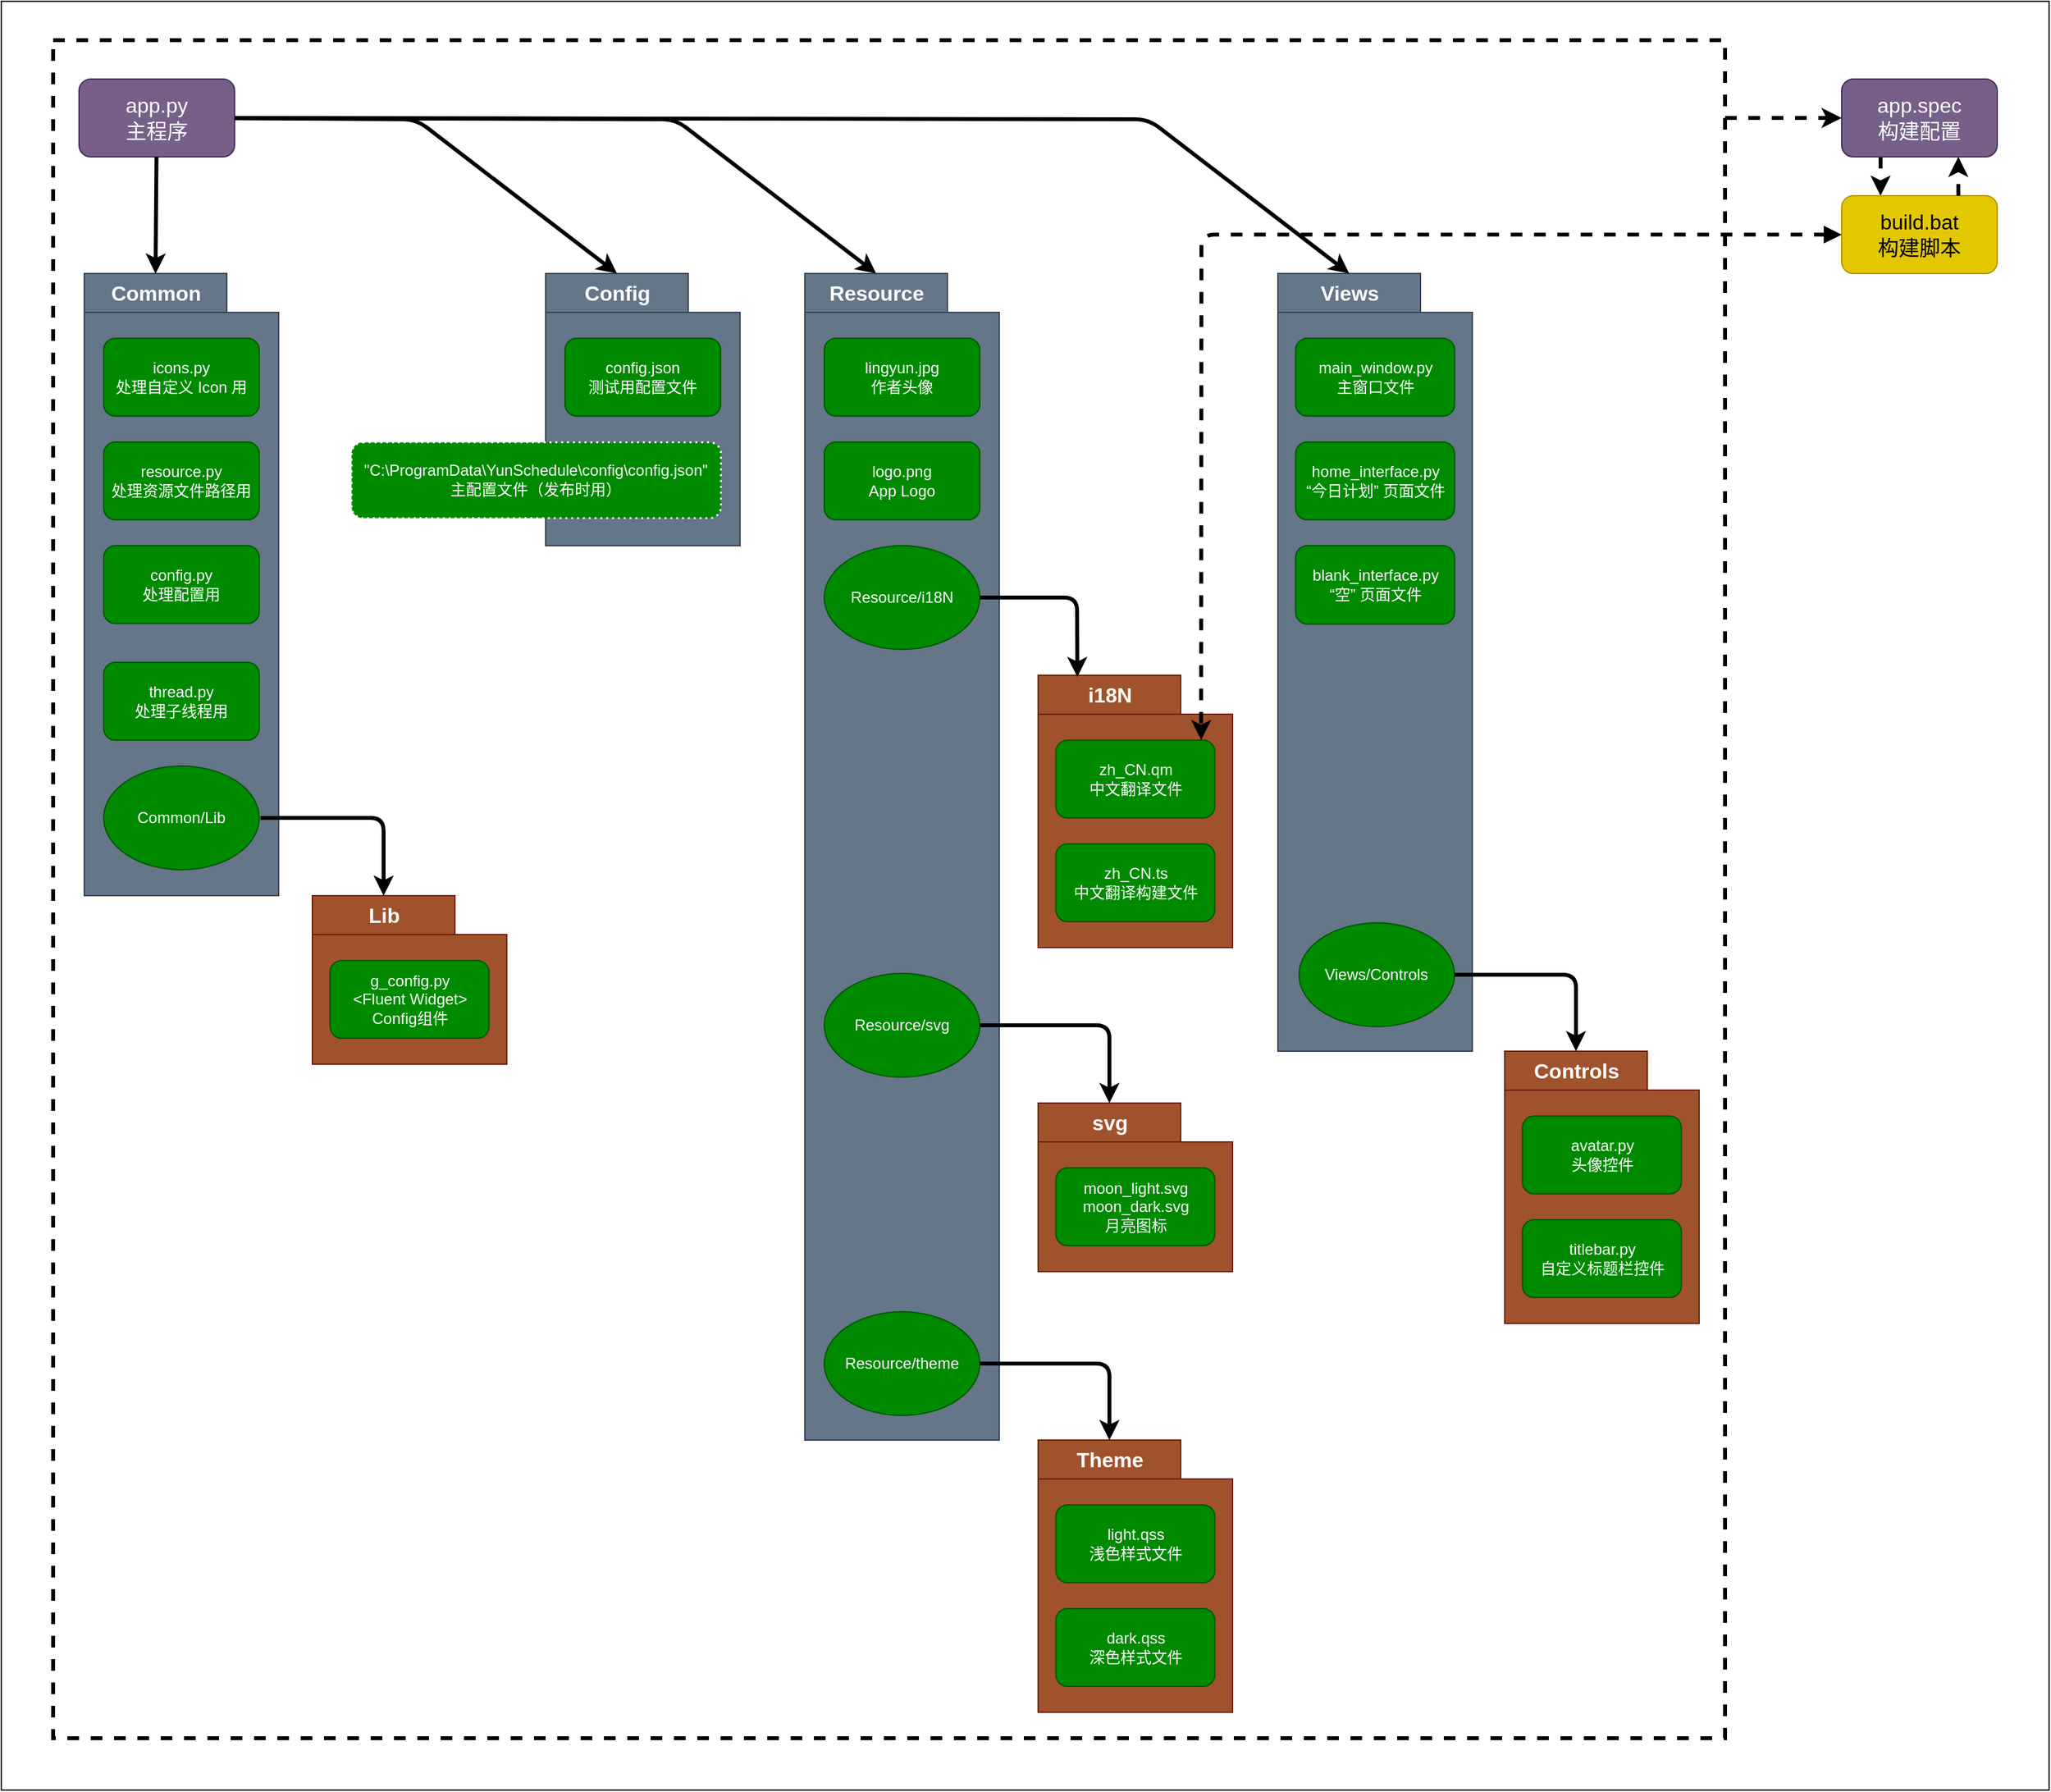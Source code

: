 <mxfile>
    <diagram id="4NAAWehtTASBgnHsRcbP" name="第 1 页">
        <mxGraphModel dx="1908" dy="1170" grid="1" gridSize="10" guides="1" tooltips="1" connect="1" arrows="1" fold="1" page="1" pageScale="1" pageWidth="1580" pageHeight="1380" math="0" shadow="0">
            <root>
                <mxCell id="0"/>
                <mxCell id="1" parent="0"/>
                <mxCell id="55" value="" style="rounded=0;whiteSpace=wrap;html=1;strokeColor=default;" parent="1" vertex="1">
                    <mxGeometry width="1580" height="1380" as="geometry"/>
                </mxCell>
                <mxCell id="56" value="" style="rounded=0;whiteSpace=wrap;html=1;shadow=0;glass=0;dashed=1;sketch=0;strokeWidth=3;perimeterSpacing=2;" parent="1" vertex="1">
                    <mxGeometry x="40" y="30" width="1290" height="1310" as="geometry"/>
                </mxCell>
                <mxCell id="16" value="" style="edgeStyle=none;html=1;fontSize=16;entryX=0;entryY=0;entryDx=55;entryDy=0;entryPerimeter=0;" parent="1" source="6" target="7" edge="1">
                    <mxGeometry relative="1" as="geometry">
                        <mxPoint x="120" y="200" as="targetPoint"/>
                    </mxGeometry>
                </mxCell>
                <mxCell id="6" value="app.py&lt;br&gt;主程序" style="rounded=1;whiteSpace=wrap;html=1;fontSize=16;fillColor=#76608a;fontColor=#ffffff;strokeColor=#432D57;" parent="1" vertex="1">
                    <mxGeometry x="60" y="60" width="120" height="60" as="geometry"/>
                </mxCell>
                <mxCell id="7" value="Common" style="shape=folder;fontStyle=1;tabWidth=110;tabHeight=30;tabPosition=left;html=1;boundedLbl=1;labelInHeader=1;container=1;collapsible=0;fontSize=16;fillColor=#647687;fontColor=#ffffff;strokeColor=#314354;" parent="1" vertex="1">
                    <mxGeometry x="64" y="210" width="150" height="480" as="geometry"/>
                </mxCell>
                <mxCell id="8" value="" style="html=1;strokeColor=none;resizeWidth=1;resizeHeight=1;fillColor=none;part=1;connectable=0;allowArrows=0;deletable=0;fontSize=16;" parent="7" vertex="1">
                    <mxGeometry width="150" height="456.0" relative="1" as="geometry">
                        <mxPoint y="30" as="offset"/>
                    </mxGeometry>
                </mxCell>
                <mxCell id="134" value="Common/Lib" style="ellipse;whiteSpace=wrap;html=1;fillColor=#008a00;fontColor=#ffffff;strokeColor=#005700;rounded=1;" parent="7" vertex="1">
                    <mxGeometry x="15" y="380" width="120" height="80" as="geometry"/>
                </mxCell>
                <mxCell id="126" value="thread.py&lt;br&gt;处理子线程用&lt;br&gt;" style="rounded=1;whiteSpace=wrap;html=1;fillColor=#008a00;fontColor=#ffffff;strokeColor=#005700;" parent="7" vertex="1">
                    <mxGeometry x="15" y="300" width="120" height="60" as="geometry"/>
                </mxCell>
                <mxCell id="132" value="config.py&lt;br&gt;处理配置用" style="rounded=1;whiteSpace=wrap;html=1;fillColor=#008a00;fontColor=#ffffff;strokeColor=#005700;" parent="7" vertex="1">
                    <mxGeometry x="15" y="210" width="120" height="60" as="geometry"/>
                </mxCell>
                <mxCell id="141" value="resource.py&lt;br&gt;处理资源文件路径用" style="rounded=1;whiteSpace=wrap;html=1;fillColor=#008a00;fontColor=#ffffff;strokeColor=#005700;" parent="7" vertex="1">
                    <mxGeometry x="15" y="130" width="120" height="60" as="geometry"/>
                </mxCell>
                <mxCell id="140" value="icons.py&lt;br&gt;处理自定义 Icon 用" style="rounded=1;whiteSpace=wrap;html=1;fillColor=#008a00;fontColor=#ffffff;strokeColor=#005700;cloneable=1;" parent="7" vertex="1">
                    <mxGeometry x="15" y="50" width="120" height="60" as="geometry"/>
                </mxCell>
                <mxCell id="9" value="Config" style="shape=folder;fontStyle=1;tabWidth=110;tabHeight=30;tabPosition=left;html=1;boundedLbl=1;labelInHeader=1;container=1;collapsible=0;fontSize=16;fillColor=#647687;fontColor=#ffffff;strokeColor=#314354;" parent="1" vertex="1">
                    <mxGeometry x="420" y="210" width="150" height="210" as="geometry"/>
                </mxCell>
                <mxCell id="10" value="" style="html=1;strokeColor=none;resizeWidth=1;resizeHeight=1;fillColor=none;part=1;connectable=0;allowArrows=0;deletable=0;fontSize=16;" parent="9" vertex="1">
                    <mxGeometry width="150" height="79.047" relative="1" as="geometry">
                        <mxPoint y="30" as="offset"/>
                    </mxGeometry>
                </mxCell>
                <mxCell id="125" value="&quot;C:\ProgramData\YunSchedule\config\config.json&quot;&lt;br&gt;主配置文件（发布时用）" style="rounded=1;whiteSpace=wrap;html=1;fillColor=#008a00;fontColor=#ffffff;strokeColor=#FFFFFF;dashed=1;dashPattern=1 2;strokeWidth=1.5;perimeterSpacing=1;" parent="9" vertex="1">
                    <mxGeometry x="-150" y="130" width="285" height="58.49" as="geometry"/>
                </mxCell>
                <mxCell id="124" value="config.json&lt;br&gt;测试用配置文件" style="rounded=1;whiteSpace=wrap;html=1;fillColor=#008a00;fontColor=#ffffff;strokeColor=#005700;cloneable=1;" parent="9" vertex="1">
                    <mxGeometry x="15" y="50" width="120" height="60" as="geometry"/>
                </mxCell>
                <mxCell id="11" value="Resource&lt;br&gt;" style="shape=folder;fontStyle=1;tabWidth=110;tabHeight=30;tabPosition=left;html=1;boundedLbl=1;labelInHeader=1;container=1;collapsible=0;fontSize=16;fillColor=#647687;fontColor=#ffffff;strokeColor=#314354;" parent="1" vertex="1">
                    <mxGeometry x="620" y="210" width="150" height="900" as="geometry"/>
                </mxCell>
                <mxCell id="12" value="" style="html=1;strokeColor=none;resizeWidth=1;resizeHeight=1;fillColor=none;part=1;connectable=0;allowArrows=0;deletable=0;fontSize=16;" parent="11" vertex="1">
                    <mxGeometry width="150" height="855" relative="1" as="geometry">
                        <mxPoint y="30" as="offset"/>
                    </mxGeometry>
                </mxCell>
                <mxCell id="61" value="Resource/theme" style="ellipse;whiteSpace=wrap;html=1;fillColor=#008a00;fontColor=#ffffff;strokeColor=#005700;rounded=1;" parent="11" vertex="1">
                    <mxGeometry x="15" y="801" width="120" height="80" as="geometry"/>
                </mxCell>
                <mxCell id="65" value="Resource/svg" style="ellipse;whiteSpace=wrap;html=1;fillColor=#008a00;fontColor=#ffffff;strokeColor=#005700;rounded=1;" parent="11" vertex="1">
                    <mxGeometry x="15" y="540" width="120" height="80" as="geometry"/>
                </mxCell>
                <mxCell id="66" value="Resource/i18N" style="ellipse;whiteSpace=wrap;html=1;fillColor=#008a00;fontColor=#ffffff;strokeColor=#005700;rounded=1;" parent="11" vertex="1">
                    <mxGeometry x="15" y="210" width="120" height="80" as="geometry"/>
                </mxCell>
                <mxCell id="64" value="logo.png&lt;br&gt;App Logo" style="rounded=1;whiteSpace=wrap;html=1;fillColor=#008a00;fontColor=#ffffff;strokeColor=#005700;" parent="11" vertex="1">
                    <mxGeometry x="15" y="130" width="120" height="60" as="geometry"/>
                </mxCell>
                <mxCell id="63" value="lingyun.jpg&lt;br&gt;作者头像" style="rounded=1;whiteSpace=wrap;html=1;fillColor=#008a00;fontColor=#ffffff;strokeColor=#005700;cloneable=1;" parent="11" vertex="1">
                    <mxGeometry x="15" y="50" width="120" height="60" as="geometry"/>
                </mxCell>
                <mxCell id="36" value="Controls" style="shape=folder;fontStyle=1;tabWidth=110;tabHeight=30;tabPosition=left;html=1;boundedLbl=1;labelInHeader=1;container=1;collapsible=0;fontSize=16;fillColor=#a0522d;fontColor=#ffffff;strokeColor=#6D1F00;" parent="1" vertex="1">
                    <mxGeometry x="1160" y="810" width="150" height="210" as="geometry"/>
                </mxCell>
                <mxCell id="37" value="" style="html=1;strokeColor=none;resizeWidth=1;resizeHeight=1;fillColor=none;part=1;connectable=0;allowArrows=0;deletable=0;fontSize=16;" parent="36" vertex="1">
                    <mxGeometry width="150" height="180" relative="1" as="geometry">
                        <mxPoint y="30" as="offset"/>
                    </mxGeometry>
                </mxCell>
                <mxCell id="44" value="avatar.py&lt;br&gt;头像控件" style="rounded=1;whiteSpace=wrap;html=1;fillColor=#008a00;fontColor=#ffffff;strokeColor=#005700;" parent="36" vertex="1">
                    <mxGeometry x="13.702" y="50" width="122.596" height="60" as="geometry"/>
                </mxCell>
                <mxCell id="43" value="titlebar.py&lt;br&gt;自定义标题栏控件" style="rounded=1;whiteSpace=wrap;html=1;fillColor=#008a00;fontColor=#ffffff;strokeColor=#005700;" parent="36" vertex="1">
                    <mxGeometry x="13.702" y="130" width="122.596" height="60" as="geometry"/>
                </mxCell>
                <mxCell id="38" value="Views" style="shape=folder;fontStyle=1;tabWidth=110;tabHeight=30;tabPosition=left;html=1;boundedLbl=1;labelInHeader=1;container=1;collapsible=0;fontSize=16;fillColor=#647687;fontColor=#ffffff;strokeColor=#314354;" parent="1" vertex="1">
                    <mxGeometry x="985" y="210" width="150" height="600" as="geometry"/>
                </mxCell>
                <mxCell id="39" value="" style="html=1;strokeColor=none;resizeWidth=1;resizeHeight=1;fillColor=none;part=1;connectable=0;allowArrows=0;deletable=0;fontSize=16;" parent="38" vertex="1">
                    <mxGeometry width="150" height="570" relative="1" as="geometry">
                        <mxPoint y="30" as="offset"/>
                    </mxGeometry>
                </mxCell>
                <mxCell id="30" value="blank_interface.py&lt;br&gt;“空” 页面文件" style="rounded=1;whiteSpace=wrap;html=1;fillColor=#008a00;fontColor=#ffffff;strokeColor=#005700;" parent="38" vertex="1">
                    <mxGeometry x="13.702" y="210" width="122.596" height="60.45" as="geometry"/>
                </mxCell>
                <mxCell id="29" value="home_interface.py&lt;br&gt;“今日计划” 页面文件" style="rounded=1;whiteSpace=wrap;html=1;fillColor=#008a00;fontColor=#ffffff;strokeColor=#005700;" parent="38" vertex="1">
                    <mxGeometry x="13.702" y="130" width="122.596" height="60" as="geometry"/>
                </mxCell>
                <mxCell id="28" value="main_window.py&lt;br&gt;主窗口文件" style="rounded=1;whiteSpace=wrap;html=1;fillColor=#008a00;fontColor=#ffffff;strokeColor=#005700;" parent="38" vertex="1">
                    <mxGeometry x="13.702" y="50" width="122.596" height="60" as="geometry"/>
                </mxCell>
                <mxCell id="40" value="Views/Controls" style="ellipse;whiteSpace=wrap;html=1;fillColor=#008a00;fontColor=#ffffff;strokeColor=#005700;rounded=1;" parent="38" vertex="1">
                    <mxGeometry x="16.3" y="501" width="120" height="80" as="geometry"/>
                </mxCell>
                <mxCell id="46" value="" style="edgeStyle=none;html=1;entryX=0;entryY=0;entryDx=55;entryDy=0;entryPerimeter=0;strokeWidth=3;exitX=1;exitY=0.5;exitDx=0;exitDy=0;" parent="1" source="40" target="36" edge="1">
                    <mxGeometry relative="1" as="geometry">
                        <mxPoint x="926.3" y="751" as="targetPoint"/>
                        <Array as="points">
                            <mxPoint x="1215" y="751"/>
                        </Array>
                        <mxPoint x="1026.3" y="751" as="sourcePoint"/>
                    </mxGeometry>
                </mxCell>
                <mxCell id="49" value="" style="edgeStyle=none;html=1;exitX=0.25;exitY=1;exitDx=0;exitDy=0;entryX=0.25;entryY=0;entryDx=0;entryDy=0;dashed=1;strokeWidth=3;" parent="1" source="47" target="48" edge="1">
                    <mxGeometry relative="1" as="geometry"/>
                </mxCell>
                <mxCell id="47" value="app.spec&lt;br&gt;构建配置" style="rounded=1;whiteSpace=wrap;html=1;fontSize=16;fillColor=#76608a;fontColor=#ffffff;strokeColor=#432D57;" parent="1" vertex="1">
                    <mxGeometry x="1420" y="60" width="120" height="60" as="geometry"/>
                </mxCell>
                <mxCell id="48" value="build.bat&lt;br&gt;构建脚本" style="rounded=1;whiteSpace=wrap;html=1;fontSize=16;fillColor=#e3c800;fontColor=#000000;strokeColor=#B09500;" parent="1" vertex="1">
                    <mxGeometry x="1420" y="150" width="120" height="60" as="geometry"/>
                </mxCell>
                <mxCell id="50" value="" style="edgeStyle=none;html=1;exitX=0.75;exitY=0;exitDx=0;exitDy=0;entryX=0.75;entryY=1;entryDx=0;entryDy=0;dashed=1;strokeWidth=3;" parent="1" source="48" target="47" edge="1">
                    <mxGeometry relative="1" as="geometry">
                        <mxPoint x="1245" y="130.0" as="sourcePoint"/>
                        <mxPoint x="1245" y="160.0" as="targetPoint"/>
                    </mxGeometry>
                </mxCell>
                <mxCell id="53" value="" style="endArrow=classic;html=1;dashed=1;entryX=0;entryY=0.5;entryDx=0;entryDy=0;strokeWidth=3;" parent="1" target="47" edge="1">
                    <mxGeometry width="50" height="50" relative="1" as="geometry">
                        <mxPoint x="1330" y="90" as="sourcePoint"/>
                        <mxPoint x="1370" y="90" as="targetPoint"/>
                    </mxGeometry>
                </mxCell>
                <mxCell id="57" value="Theme" style="shape=folder;fontStyle=1;tabWidth=110;tabHeight=30;tabPosition=left;html=1;boundedLbl=1;labelInHeader=1;container=1;collapsible=0;fontSize=16;fillColor=#a0522d;fontColor=#ffffff;strokeColor=#6D1F00;" parent="1" vertex="1">
                    <mxGeometry x="800" y="1110" width="150" height="210" as="geometry"/>
                </mxCell>
                <mxCell id="58" value="" style="html=1;strokeColor=none;resizeWidth=1;resizeHeight=1;fillColor=none;part=1;connectable=0;allowArrows=0;deletable=0;fontSize=16;" parent="57" vertex="1">
                    <mxGeometry width="150" height="180" relative="1" as="geometry">
                        <mxPoint y="30" as="offset"/>
                    </mxGeometry>
                </mxCell>
                <mxCell id="59" value="light.qss&lt;br&gt;浅色样式文件" style="rounded=1;whiteSpace=wrap;html=1;fillColor=#008a00;fontColor=#ffffff;strokeColor=#005700;" parent="57" vertex="1">
                    <mxGeometry x="13.702" y="50" width="122.596" height="60" as="geometry"/>
                </mxCell>
                <mxCell id="60" value="dark.qss&lt;br&gt;深色样式文件" style="rounded=1;whiteSpace=wrap;html=1;fillColor=#008a00;fontColor=#ffffff;strokeColor=#005700;" parent="57" vertex="1">
                    <mxGeometry x="13.702" y="130" width="122.596" height="60" as="geometry"/>
                </mxCell>
                <mxCell id="62" value="" style="edgeStyle=none;html=1;entryX=0;entryY=0;entryDx=55;entryDy=0;entryPerimeter=0;strokeWidth=3;exitX=1;exitY=0.5;exitDx=0;exitDy=0;" parent="1" source="61" target="57" edge="1">
                    <mxGeometry relative="1" as="geometry">
                        <mxPoint x="866.3" y="1170" as="targetPoint"/>
                        <Array as="points">
                            <mxPoint x="855" y="1051"/>
                        </Array>
                        <mxPoint x="780.0" y="1051" as="sourcePoint"/>
                    </mxGeometry>
                </mxCell>
                <mxCell id="67" value="i18N" style="shape=folder;fontStyle=1;tabWidth=110;tabHeight=30;tabPosition=left;html=1;boundedLbl=1;labelInHeader=1;container=1;collapsible=0;fontSize=16;fillColor=#a0522d;fontColor=#ffffff;strokeColor=#6D1F00;" parent="1" vertex="1">
                    <mxGeometry x="800" y="520" width="150" height="210" as="geometry"/>
                </mxCell>
                <mxCell id="68" value="" style="html=1;strokeColor=none;resizeWidth=1;resizeHeight=1;fillColor=none;part=1;connectable=0;allowArrows=0;deletable=0;fontSize=16;" parent="67" vertex="1">
                    <mxGeometry width="150" height="180" relative="1" as="geometry">
                        <mxPoint y="30" as="offset"/>
                    </mxGeometry>
                </mxCell>
                <mxCell id="69" value="zh_CN.qm&lt;br&gt;中文翻译文件" style="rounded=1;whiteSpace=wrap;html=1;fillColor=#008a00;fontColor=#ffffff;strokeColor=#005700;" parent="67" vertex="1">
                    <mxGeometry x="13.702" y="50" width="122.596" height="60" as="geometry"/>
                </mxCell>
                <mxCell id="73" value="zh_CN.ts&lt;br&gt;中文翻译构建文件" style="rounded=1;whiteSpace=wrap;html=1;fillColor=#008a00;fontColor=#ffffff;strokeColor=#005700;" parent="67" vertex="1">
                    <mxGeometry x="13.702" y="130" width="122.596" height="60" as="geometry"/>
                </mxCell>
                <mxCell id="74" value="svg" style="shape=folder;fontStyle=1;tabWidth=110;tabHeight=30;tabPosition=left;html=1;boundedLbl=1;labelInHeader=1;container=1;collapsible=0;fontSize=16;fillColor=#a0522d;fontColor=#ffffff;strokeColor=#6D1F00;" parent="1" vertex="1">
                    <mxGeometry x="800" y="850" width="150" height="130" as="geometry"/>
                </mxCell>
                <mxCell id="75" value="" style="html=1;strokeColor=none;resizeWidth=1;resizeHeight=1;fillColor=none;part=1;connectable=0;allowArrows=0;deletable=0;fontSize=16;" parent="74" vertex="1">
                    <mxGeometry width="150" height="111.429" relative="1" as="geometry">
                        <mxPoint y="30" as="offset"/>
                    </mxGeometry>
                </mxCell>
                <mxCell id="76" value="moon_light.svg&lt;br&gt;moon_dark.svg&lt;br&gt;月亮图标" style="rounded=1;whiteSpace=wrap;html=1;fillColor=#008a00;fontColor=#ffffff;strokeColor=#005700;" parent="74" vertex="1">
                    <mxGeometry x="13.702" y="50" width="122.596" height="60" as="geometry"/>
                </mxCell>
                <mxCell id="78" value="" style="edgeStyle=none;html=1;entryX=0;entryY=0;entryDx=55;entryDy=0;entryPerimeter=0;exitX=1;exitY=0.5;exitDx=0;exitDy=0;strokeWidth=3;" parent="1" source="65" edge="1">
                    <mxGeometry relative="1" as="geometry">
                        <mxPoint x="855" y="850" as="targetPoint"/>
                        <Array as="points">
                            <mxPoint x="855" y="790"/>
                        </Array>
                        <mxPoint x="760.0" y="790" as="sourcePoint"/>
                    </mxGeometry>
                </mxCell>
                <mxCell id="81" value="" style="endArrow=classic;html=1;fontSize=16;exitX=1;exitY=0.5;exitDx=0;exitDy=0;entryX=0;entryY=0;entryDx=55;entryDy=0;entryPerimeter=0;strokeWidth=3;" parent="1" target="11" edge="1">
                    <mxGeometry width="50" height="50" relative="1" as="geometry">
                        <mxPoint x="180" y="90" as="sourcePoint"/>
                        <mxPoint x="520" y="210" as="targetPoint"/>
                        <Array as="points">
                            <mxPoint x="520" y="91"/>
                        </Array>
                    </mxGeometry>
                </mxCell>
                <mxCell id="82" value="" style="endArrow=classic;html=1;exitX=1;exitY=0.5;exitDx=0;exitDy=0;entryX=0;entryY=0;entryDx=55;entryDy=0;entryPerimeter=0;fontSize=16;strokeWidth=3;" parent="1" target="38" edge="1">
                    <mxGeometry width="50" height="50" relative="1" as="geometry">
                        <mxPoint x="180" y="90" as="sourcePoint"/>
                        <mxPoint x="885" y="210" as="targetPoint"/>
                        <Array as="points">
                            <mxPoint x="885" y="91"/>
                        </Array>
                    </mxGeometry>
                </mxCell>
                <mxCell id="83" value="" style="edgeStyle=none;html=1;fontSize=16;entryX=0;entryY=0;entryDx=55;entryDy=0;entryPerimeter=0;strokeWidth=3;" parent="1" target="9" edge="1">
                    <mxGeometry relative="1" as="geometry">
                        <mxPoint x="320" y="210" as="targetPoint"/>
                        <Array as="points">
                            <mxPoint x="320" y="91"/>
                        </Array>
                        <mxPoint x="180" y="90.3" as="sourcePoint"/>
                    </mxGeometry>
                </mxCell>
                <mxCell id="84" value="" style="edgeStyle=none;html=1;fontSize=16;entryX=0;entryY=0;entryDx=55;entryDy=0;entryPerimeter=0;strokeWidth=3;" parent="1" edge="1">
                    <mxGeometry relative="1" as="geometry">
                        <mxPoint x="119" y="210" as="targetPoint"/>
                        <mxPoint x="119.75" y="120" as="sourcePoint"/>
                    </mxGeometry>
                </mxCell>
                <mxCell id="101" value="Lib" style="shape=folder;fontStyle=1;tabWidth=110;tabHeight=30;tabPosition=left;html=1;boundedLbl=1;labelInHeader=1;container=1;collapsible=0;fontSize=16;fillColor=#a0522d;fontColor=#ffffff;strokeColor=#6D1F00;" parent="1" vertex="1">
                    <mxGeometry x="240" y="690" width="150" height="130" as="geometry"/>
                </mxCell>
                <mxCell id="102" value="" style="html=1;strokeColor=none;resizeWidth=1;resizeHeight=1;fillColor=none;part=1;connectable=0;allowArrows=0;deletable=0;fontSize=16;" parent="101" vertex="1">
                    <mxGeometry width="150" height="111.429" relative="1" as="geometry">
                        <mxPoint y="30" as="offset"/>
                    </mxGeometry>
                </mxCell>
                <mxCell id="103" value="g_config.py&lt;br&gt;&amp;lt;Fluent Widget&amp;gt;&lt;br&gt;Config组件" style="rounded=1;whiteSpace=wrap;html=1;fillColor=#008a00;fontColor=#ffffff;strokeColor=#005700;" parent="101" vertex="1">
                    <mxGeometry x="13.702" y="50" width="122.596" height="60" as="geometry"/>
                </mxCell>
                <mxCell id="105" value="" style="edgeStyle=none;html=1;entryX=0;entryY=0;entryDx=55;entryDy=0;entryPerimeter=0;exitX=1;exitY=0.5;exitDx=0;exitDy=0;strokeWidth=3;" parent="1" edge="1">
                    <mxGeometry relative="1" as="geometry">
                        <mxPoint x="295" y="690.0" as="targetPoint"/>
                        <Array as="points">
                            <mxPoint x="295" y="630"/>
                        </Array>
                        <mxPoint x="200.0" y="630.0" as="sourcePoint"/>
                    </mxGeometry>
                </mxCell>
                <mxCell id="145" value="" style="endArrow=classic;html=1;exitX=1;exitY=0.5;exitDx=0;exitDy=0;entryX=0.202;entryY=0.006;entryDx=0;entryDy=0;entryPerimeter=0;strokeWidth=3;" edge="1" parent="1" source="66" target="67">
                    <mxGeometry width="50" height="50" relative="1" as="geometry">
                        <mxPoint x="830" y="510" as="sourcePoint"/>
                        <mxPoint x="880" y="460" as="targetPoint"/>
                        <Array as="points">
                            <mxPoint x="830" y="460"/>
                        </Array>
                    </mxGeometry>
                </mxCell>
                <mxCell id="147" value="" style="edgeStyle=none;html=1;strokeWidth=3;entryX=0.914;entryY=-0.001;entryDx=0;entryDy=0;entryPerimeter=0;startArrow=block;startFill=1;dashed=1;" edge="1" parent="1" source="48" target="69">
                    <mxGeometry relative="1" as="geometry">
                        <mxPoint x="940" y="140" as="targetPoint"/>
                        <Array as="points">
                            <mxPoint x="926" y="180"/>
                        </Array>
                    </mxGeometry>
                </mxCell>
            </root>
        </mxGraphModel>
    </diagram>
</mxfile>